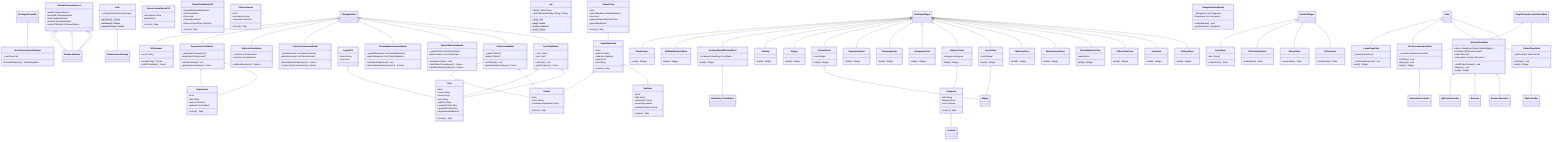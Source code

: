 classDiagram
class ExamDrawer
ExamDrawer : +build() Widget
StatelessWidget <|-- ExamDrawer

class NfcModalBottomSheet
NfcModalBottomSheet : +build() Widget
StatelessWidget <|-- NfcModalBottomSheet

class SocialSecurityInputFormat
SocialSecurityInputFormat : -_maxChars$ int
SocialSecurityInputFormat : +formatEditUpdate() TextEditingValue
TextInputFormatter <|-- SocialSecurityInputFormat

class SsnInputModalBottomSheet
SsnInputModalBottomSheet : -_formKey$ GlobalKey~FormState~
SsnInputModalBottomSheet o-- GlobalKey~FormState~
SsnInputModalBottomSheet : +build() Widget
StatelessWidget <|-- SsnInputModalBottomSheet

class Waiting
Waiting : +build() Widget
StatelessWidget <|-- Waiting

class DefaultFirebaseOptions
DefaultFirebaseOptions : +web$ FirebaseOptions
DefaultFirebaseOptions o-- FirebaseOptions
DefaultFirebaseOptions : +android$ FirebaseOptions
DefaultFirebaseOptions o-- FirebaseOptions
DefaultFirebaseOptions : +ios$ FirebaseOptions
DefaultFirebaseOptions o-- FirebaseOptions
DefaultFirebaseOptions : +macos$ FirebaseOptions
DefaultFirebaseOptions o-- FirebaseOptions
DefaultFirebaseOptions : +currentPlatform$ FirebaseOptions
DefaultFirebaseOptions o-- FirebaseOptions

class MyApp
MyApp : +build() Widget
StatelessWidget <|-- MyApp

class Department
Department : +id int
Department : +title String
Department : +users List~User~
Department : +patients List~Patient~
Department : +toJson() Map<String, dynamic>

class LoginDTO
LoginDTO : +token String
LoginDTO : +user User
LoginDTO o-- User

class PatientJournalWriteDTO
PatientJournalWriteDTO : +description String
PatientJournalWriteDTO : +patientId int
PatientJournalWriteDTO : +toJson() Map<String, dynamic>

class PatientTodoWriteDTO
PatientTodoWriteDTO : +PatientMedicineModelId int
PatientTodoWriteDTO : +UserModelId int
PatientTodoWriteDTO : +Done bool
PatientTodoWriteDTO : +PatientModelId int
PatientTodoWriteDTO : +PlannedTimeAtDay DateTime
PatientTodoWriteDTO : +toJson() Map<String, dynamic>

class Hologram
Hologram : +title String
Hologram : +filepath String
Hologram : +icon IconData
Hologram o-- IconData
Hologram : +toJson() Map<String, dynamic>

class Medicine
Medicine : +id int
Medicine : +title String
Medicine : +description String
Medicine : +pricePrMg double
Medicine : +activeSubstance String
Medicine : +toJson() Map<String, dynamic>

class Patient
Patient : +id int
Patient : +name String
Patient : +socialSecurityNumber String
Patient : +toJson() Map<String, dynamic>

class PatientJournal
PatientJournal : +id int
PatientJournal : +description String
PatientJournal : +createdAt DateTime
PatientJournal : +toJson() Map<String, dynamic>

class PatientMedicine
PatientMedicine : +id int
PatientMedicine : +patient Patient
PatientMedicine o-- Patient
PatientMedicine : +medicine Medicine
PatientMedicine o-- Medicine
PatientMedicine : +amount int
PatientMedicine : +unit String
PatientMedicine : +toJson() Map<String, dynamic>

class PatientTodo
PatientTodo : +id int
PatientTodo : +patientMedicine PatientMedicine?
PatientTodo o-- PatientMedicine
PatientTodo : +done bool
PatientTodo : +plannedTimeAtDay DateTime
PatientTodo : +patientModelId int
PatientTodo : +toJson() Map<String, dynamic>

class User
User : +id int
User : +name String
User : +email String
User : +role String
User : +jobTitle String
User : +createdAt DateTime
User : +updatedAt DateTime
User : +departmentModelId int
User : +toJson() Map<String, dynamic>

class Api
Api : +BASE_URL$ String
Api : +defaultHeaders$ Map~String, String~
Api : -_dio()$ Dio
Api : +get()$ Future<dynamic>
Api : +post()$ Future<Response<dynamic>?>
Api : +put()$ Future<dynamic>

class Auth
Auth : -_storage$ FlutterSecureStorage
Auth o-- FlutterSecureStorage
Auth : +getToken()$ Future<String?>
Auth : +setToken()$ Future<void>
Auth : +removeToken()$ Future<void>

class NfcScanner
NfcScanner : +result String
NfcScanner : +readNfcTag() Future<String>
NfcScanner : +IsNFCAvailable() Future<bool>
ChangeNotifier <|-- NfcScanner

class PrivateRoute
PrivateRoute : +next Widget
PrivateRoute o-- Widget
PrivateRoute : +build() Widget
StatelessWidget <|-- PrivateRoute

class DepartmentViewModel
DepartmentViewModel : -_department Department?
DepartmentViewModel o-- Department
DepartmentViewModel : +department Department?
DepartmentViewModel o-- Department
DepartmentViewModel : +setDepartment() void
DepartmentViewModel : +getDepartmentAsync() Future<Department?>
ChangeNotifier <|-- DepartmentViewModel

class HologramsViewModel
HologramsViewModel : -_holograms List~Hologram~
HologramsViewModel : +holograms List~Hologram~
HologramsViewModel : +addHologram() void
HologramsViewModel : +getHologram() Hologram?

class MedicineViewModel
MedicineViewModel : -_medicins List~Medicine~
MedicineViewModel : +medicins List~Medicine~
MedicineViewModel : +getMedicinsAsync() Future<List<Medicine>>
ChangeNotifier <|-- MedicineViewModel

class PatientJournalViewModel
PatientJournalViewModel : -_patientJournals List~PatientJournal~
PatientJournalViewModel : +patientJournals List~PatientJournal~
PatientJournalViewModel : +fetchPatientJournalsAsync() Future<List<PatientJournal>>
PatientJournalViewModel : +createPatientJournalAsync() Future<PatientJournal?>
ChangeNotifier <|-- PatientJournalViewModel

class PatientMedicinesViewModel
PatientMedicinesViewModel : -_patientMedicines List~PatientMedicine~
PatientMedicinesViewModel : +patientMedicines List~PatientMedicine~
PatientMedicinesViewModel : +setPatientMedicines() void
PatientMedicinesViewModel : +fetchPatientMedicinesAsync() Future<List<PatientMedicine>>
ChangeNotifier <|-- PatientMedicinesViewModel

class PatientTodoViewModel
PatientTodoViewModel : -_patientTodos List~PatientTodo~
PatientTodoViewModel : +patientTodos List~PatientTodo~
PatientTodoViewModel : +setPatientTodos() void
PatientTodoViewModel : +fetchPatientTodosAsync() Future<List<PatientTodo>>
PatientTodoViewModel : +updatePatientTodoAsync() Future<List<PatientTodo>>
ChangeNotifier <|-- PatientTodoViewModel

class PatientViewModel
PatientViewModel : -_patient Patient?
PatientViewModel o-- Patient
PatientViewModel : +patient Patient?
PatientViewModel o-- Patient
PatientViewModel : +setPatient() void
PatientViewModel : +getPatientBySsnAsync() Future<Patient?>
ChangeNotifier <|-- PatientViewModel

class UserViewModel
UserViewModel : -_user User?
UserViewModel o-- User
UserViewModel : +user User?
UserViewModel o-- User
UserViewModel : +setUser() void
UserViewModel : +getUserAsync() Future<User?>
ChangeNotifier <|-- UserViewModel

class DepartmentView
DepartmentView : +build() Widget
StatelessWidget <|-- DepartmentView

class FrontpageView
FrontpageView : +build() Widget
StatelessWidget <|-- FrontpageView

class HologramsView
HologramsView : +build() Widget
StatelessWidget <|-- HologramsView

class HologramView
HologramView : +hologram Hologram
HologramView o-- Hologram
HologramView : +build() Widget
StatelessWidget <|-- HologramView

class LayoutView
LayoutView : +child Widget
LayoutView o-- Widget
LayoutView : +build() Widget
StatelessWidget <|-- LayoutView

class LoginPage
LoginPage : +next String?
LoginPage : +createState() State<LoginPage>
StatefulWidget <|-- LoginPage

class _LoginPageState
_LoginPageState : -_showPassword bool
_LoginPageState : -_clickShowPassword() void
_LoginPageState : +build() Widget
State <|-- _LoginPageState

class MedicineView
MedicineView : +build() Widget
StatelessWidget <|-- MedicineView

class NfcViewAnimation
NfcViewAnimation : +createState() State<NfcViewAnimation>
StatefulWidget <|-- NfcViewAnimation

class _NfcViewAnimationState
_NfcViewAnimationState : -_controller AnimationController
_NfcViewAnimationState o-- AnimationController
_NfcViewAnimationState : +initState() void
_NfcViewAnimationState : +dispose() void
_NfcViewAnimationState : +build() Widget
State <|-- _NfcViewAnimationState
SingleTickerProviderStateMixin <|-- _NfcViewAnimationState

class PatientJournalView
PatientJournalView : +build() Widget
StatelessWidget <|-- PatientJournalView

class PatientMedicineView
PatientMedicineView : +patientId int
PatientMedicineView : +build() Widget
StatelessWidget <|-- PatientMedicineView

class PatientTodoView
PatientTodoView : +build() Widget
StatelessWidget <|-- PatientTodoView

class PatientView
PatientView : +createState() State<PatientView>
StatefulWidget <|-- PatientView

class _PatientViewState
_PatientViewState : -_tabController TabController
_PatientViewState o-- TabController
_PatientViewState : +initState() void
_PatientViewState : +build() Widget
State <|-- _PatientViewState
SingleTickerProviderStateMixin <|-- _PatientViewState

class QrScanView
QrScanView : +createState() State<QrScanView>
StatefulWidget <|-- QrScanView

class _QrScanViewState
_QrScanViewState : +qrKey GlobalKey~State~StatefulWidget~~
_QrScanViewState : +controller QRViewController?
_QrScanViewState o-- QRViewController
_QrScanViewState : +result Barcode?
_QrScanViewState o-- Barcode
_QrScanViewState : +subscription Stream~Barcode~?
_QrScanViewState o-- Stream~Barcode~
_QrScanViewState : -_onQRViewCreated() void
_QrScanViewState : +dispose() void
_QrScanViewState : +build() Widget
State <|-- _QrScanViewState

class ScanView
ScanView : +build() Widget
StatelessWidget <|-- ScanView

class SettingsView
SettingsView : +build() Widget
StatelessWidget <|-- SettingsView